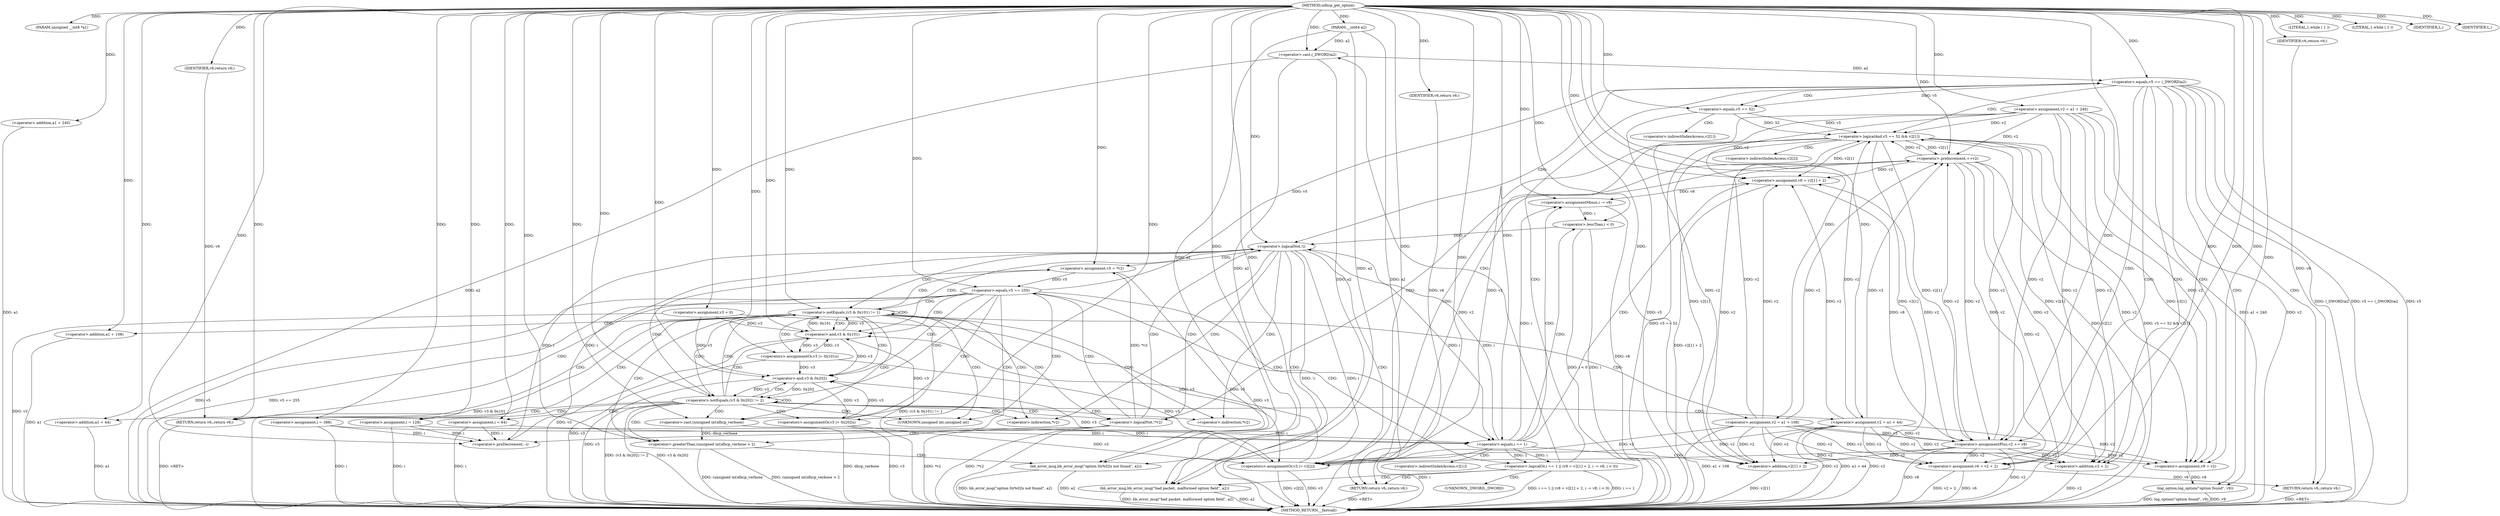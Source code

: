 digraph udhcp_get_option {  
"1000108" [label = "(METHOD,udhcp_get_option)" ]
"1000274" [label = "(METHOD_RETURN,__fastcall)" ]
"1000109" [label = "(PARAM,unsigned __int8 *a1)" ]
"1000110" [label = "(PARAM,__int64 a2)" ]
"1000119" [label = "(<operator>.assignment,v2 = a1 + 240)" ]
"1000121" [label = "(<operator>.addition,a1 + 240)" ]
"1000124" [label = "(<operator>.assignment,v3 = 0)" ]
"1000128" [label = "(<operator>.assignment,i = 388)" ]
"1000131" [label = "(<operator>.assignment,i = 64)" ]
"1000136" [label = "(LITERAL,1,while ( 1 ))" ]
"1000139" [label = "(LITERAL,1,while ( 1 ))" ]
"1000141" [label = "(<operator>.assignment,v5 = *v2)" ]
"1000146" [label = "(<operator>.logicalNot,!*v2)" ]
"1000150" [label = "(<operator>.preDecrement,--i)" ]
"1000152" [label = "(<operator>.preIncrement,++v2)" ]
"1000156" [label = "(<operator>.equals,v5 == 255)" ]
"1000161" [label = "(<operator>.logicalOr,i == 1 || (v8 = v2[1] + 2, i -= v8, i < 0))" ]
"1000162" [label = "(<operator>.equals,i == 1)" ]
"1000166" [label = "(<operator>.assignment,v8 = v2[1] + 2)" ]
"1000168" [label = "(<operator>.addition,v2[1] + 2)" ]
"1000174" [label = "(<operator>.assignmentMinus,i -= v8)" ]
"1000177" [label = "(<operator>.lessThan,i < 0)" ]
"1000182" [label = "(IDENTIFIER,L,)" ]
"1000183" [label = "(bb_error_msg,bb_error_msg(\"bad packet, malformed option field\", a2))" ]
"1000186" [label = "(RETURN,return v6;,return v6;)" ]
"1000187" [label = "(IDENTIFIER,v6,return v6;)" ]
"1000189" [label = "(<operator>.equals,v5 == (_DWORD)a2)" ]
"1000191" [label = "(<operator>.cast,(_DWORD)a2)" ]
"1000195" [label = "(<operator>.assignment,v9 = v2)" ]
"1000198" [label = "(<operator>.assignment,v6 = v2 + 2)" ]
"1000200" [label = "(<operator>.addition,v2 + 2)" ]
"1000203" [label = "(log_option,log_option(\"option found\", v9))" ]
"1000206" [label = "(RETURN,return v6;,return v6;)" ]
"1000207" [label = "(IDENTIFIER,v6,return v6;)" ]
"1000209" [label = "(<operator>.logicalAnd,v5 == 52 && v2[1])" ]
"1000210" [label = "(<operator>.equals,v5 == 52)" ]
"1000216" [label = "(<operators>.assignmentOr,v3 |= v2[2])" ]
"1000221" [label = "(<operator>.assignmentPlus,v2 += v8)" ]
"1000226" [label = "(<operator>.logicalNot,!i)" ]
"1000230" [label = "(<operator>.notEquals,(v3 & 0x101) != 1)" ]
"1000231" [label = "(<operator>.and,v3 & 0x101)" ]
"1000236" [label = "(<operators>.assignmentOr,v3 |= 0x101u)" ]
"1000239" [label = "(<operator>.assignment,v2 = a1 + 108)" ]
"1000241" [label = "(<operator>.addition,a1 + 108)" ]
"1000244" [label = "(<operator>.assignment,i = 128)" ]
"1000248" [label = "(<operator>.notEquals,(v3 & 0x202) != 2)" ]
"1000249" [label = "(<operator>.and,v3 & 0x202)" ]
"1000254" [label = "(<operators>.assignmentOr,v3 |= 0x202u)" ]
"1000257" [label = "(<operator>.assignment,v2 = a1 + 44)" ]
"1000259" [label = "(<operator>.addition,a1 + 44)" ]
"1000262" [label = "(IDENTIFIER,L,)" ]
"1000264" [label = "(<operator>.greaterThan,(unsigned int)dhcp_verbose > 2)" ]
"1000265" [label = "(<operator>.cast,(unsigned int)dhcp_verbose)" ]
"1000269" [label = "(bb_error_msg,bb_error_msg(\"option 0x%02x not found\", a2))" ]
"1000272" [label = "(RETURN,return v6;,return v6;)" ]
"1000273" [label = "(IDENTIFIER,v6,return v6;)" ]
"1000143" [label = "(<operator>.indirection,*v2)" ]
"1000147" [label = "(<operator>.indirection,*v2)" ]
"1000169" [label = "(<operator>.indirectIndexAccess,v2[1])" ]
"1000192" [label = "(UNKNOWN,_DWORD,_DWORD)" ]
"1000213" [label = "(<operator>.indirectIndexAccess,v2[1])" ]
"1000218" [label = "(<operator>.indirectIndexAccess,v2[2])" ]
"1000266" [label = "(UNKNOWN,unsigned int,unsigned int)" ]
  "1000206" -> "1000274"  [ label = "DDG: <RET>"] 
  "1000259" -> "1000274"  [ label = "DDG: a1"] 
  "1000248" -> "1000274"  [ label = "DDG: (v3 & 0x202) != 2"] 
  "1000264" -> "1000274"  [ label = "DDG: (unsigned int)dhcp_verbose > 2"] 
  "1000161" -> "1000274"  [ label = "DDG: i == 1 || (v8 = v2[1] + 2, i -= v8, i < 0)"] 
  "1000265" -> "1000274"  [ label = "DDG: dhcp_verbose"] 
  "1000216" -> "1000274"  [ label = "DDG: v2[2]"] 
  "1000203" -> "1000274"  [ label = "DDG: v9"] 
  "1000198" -> "1000274"  [ label = "DDG: v2 + 2"] 
  "1000189" -> "1000274"  [ label = "DDG: (_DWORD)a2"] 
  "1000198" -> "1000274"  [ label = "DDG: v6"] 
  "1000162" -> "1000274"  [ label = "DDG: i"] 
  "1000203" -> "1000274"  [ label = "DDG: log_option(\"option found\", v9)"] 
  "1000119" -> "1000274"  [ label = "DDG: v2"] 
  "1000221" -> "1000274"  [ label = "DDG: v8"] 
  "1000189" -> "1000274"  [ label = "DDG: v5 == (_DWORD)a2"] 
  "1000257" -> "1000274"  [ label = "DDG: a1 + 44"] 
  "1000269" -> "1000274"  [ label = "DDG: bb_error_msg(\"option 0x%02x not found\", a2)"] 
  "1000264" -> "1000274"  [ label = "DDG: (unsigned int)dhcp_verbose"] 
  "1000121" -> "1000274"  [ label = "DDG: a1"] 
  "1000257" -> "1000274"  [ label = "DDG: v2"] 
  "1000141" -> "1000274"  [ label = "DDG: v5"] 
  "1000209" -> "1000274"  [ label = "DDG: v2[1]"] 
  "1000156" -> "1000274"  [ label = "DDG: v5"] 
  "1000216" -> "1000274"  [ label = "DDG: v3"] 
  "1000177" -> "1000274"  [ label = "DDG: i"] 
  "1000230" -> "1000274"  [ label = "DDG: (v3 & 0x101) != 1"] 
  "1000210" -> "1000274"  [ label = "DDG: v5"] 
  "1000119" -> "1000274"  [ label = "DDG: a1 + 240"] 
  "1000226" -> "1000274"  [ label = "DDG: !i"] 
  "1000239" -> "1000274"  [ label = "DDG: a1 + 108"] 
  "1000110" -> "1000274"  [ label = "DDG: a2"] 
  "1000249" -> "1000274"  [ label = "DDG: v3"] 
  "1000183" -> "1000274"  [ label = "DDG: bb_error_msg(\"bad packet, malformed option field\", a2)"] 
  "1000226" -> "1000274"  [ label = "DDG: i"] 
  "1000152" -> "1000274"  [ label = "DDG: v2"] 
  "1000146" -> "1000274"  [ label = "DDG: *v2"] 
  "1000189" -> "1000274"  [ label = "DDG: v5"] 
  "1000236" -> "1000274"  [ label = "DDG: v3"] 
  "1000269" -> "1000274"  [ label = "DDG: a2"] 
  "1000231" -> "1000274"  [ label = "DDG: v3"] 
  "1000254" -> "1000274"  [ label = "DDG: v3"] 
  "1000183" -> "1000274"  [ label = "DDG: a2"] 
  "1000221" -> "1000274"  [ label = "DDG: v2"] 
  "1000191" -> "1000274"  [ label = "DDG: a2"] 
  "1000248" -> "1000274"  [ label = "DDG: v3 & 0x202"] 
  "1000230" -> "1000274"  [ label = "DDG: v3 & 0x101"] 
  "1000209" -> "1000274"  [ label = "DDG: v5 == 52 && v2[1]"] 
  "1000124" -> "1000274"  [ label = "DDG: v3"] 
  "1000156" -> "1000274"  [ label = "DDG: v5 == 255"] 
  "1000200" -> "1000274"  [ label = "DDG: v2"] 
  "1000177" -> "1000274"  [ label = "DDG: i < 0"] 
  "1000241" -> "1000274"  [ label = "DDG: a1"] 
  "1000174" -> "1000274"  [ label = "DDG: v8"] 
  "1000168" -> "1000274"  [ label = "DDG: v2[1]"] 
  "1000128" -> "1000274"  [ label = "DDG: i"] 
  "1000209" -> "1000274"  [ label = "DDG: v5 == 52"] 
  "1000146" -> "1000274"  [ label = "DDG: !*v2"] 
  "1000239" -> "1000274"  [ label = "DDG: v2"] 
  "1000244" -> "1000274"  [ label = "DDG: i"] 
  "1000166" -> "1000274"  [ label = "DDG: v2[1] + 2"] 
  "1000161" -> "1000274"  [ label = "DDG: i == 1"] 
  "1000131" -> "1000274"  [ label = "DDG: i"] 
  "1000272" -> "1000274"  [ label = "DDG: <RET>"] 
  "1000186" -> "1000274"  [ label = "DDG: <RET>"] 
  "1000108" -> "1000109"  [ label = "DDG: "] 
  "1000108" -> "1000110"  [ label = "DDG: "] 
  "1000108" -> "1000119"  [ label = "DDG: "] 
  "1000108" -> "1000121"  [ label = "DDG: "] 
  "1000108" -> "1000124"  [ label = "DDG: "] 
  "1000108" -> "1000128"  [ label = "DDG: "] 
  "1000108" -> "1000131"  [ label = "DDG: "] 
  "1000108" -> "1000136"  [ label = "DDG: "] 
  "1000108" -> "1000139"  [ label = "DDG: "] 
  "1000146" -> "1000141"  [ label = "DDG: *v2"] 
  "1000108" -> "1000141"  [ label = "DDG: "] 
  "1000226" -> "1000150"  [ label = "DDG: i"] 
  "1000128" -> "1000150"  [ label = "DDG: i"] 
  "1000244" -> "1000150"  [ label = "DDG: i"] 
  "1000131" -> "1000150"  [ label = "DDG: i"] 
  "1000108" -> "1000150"  [ label = "DDG: "] 
  "1000119" -> "1000152"  [ label = "DDG: v2"] 
  "1000221" -> "1000152"  [ label = "DDG: v2"] 
  "1000239" -> "1000152"  [ label = "DDG: v2"] 
  "1000257" -> "1000152"  [ label = "DDG: v2"] 
  "1000209" -> "1000152"  [ label = "DDG: v2[1]"] 
  "1000108" -> "1000152"  [ label = "DDG: "] 
  "1000141" -> "1000156"  [ label = "DDG: v5"] 
  "1000108" -> "1000156"  [ label = "DDG: "] 
  "1000162" -> "1000161"  [ label = "DDG: i"] 
  "1000162" -> "1000161"  [ label = "DDG: 1"] 
  "1000226" -> "1000162"  [ label = "DDG: i"] 
  "1000128" -> "1000162"  [ label = "DDG: i"] 
  "1000244" -> "1000162"  [ label = "DDG: i"] 
  "1000131" -> "1000162"  [ label = "DDG: i"] 
  "1000108" -> "1000162"  [ label = "DDG: "] 
  "1000119" -> "1000166"  [ label = "DDG: v2"] 
  "1000152" -> "1000166"  [ label = "DDG: v2"] 
  "1000221" -> "1000166"  [ label = "DDG: v2"] 
  "1000239" -> "1000166"  [ label = "DDG: v2"] 
  "1000257" -> "1000166"  [ label = "DDG: v2"] 
  "1000209" -> "1000166"  [ label = "DDG: v2[1]"] 
  "1000108" -> "1000166"  [ label = "DDG: "] 
  "1000119" -> "1000168"  [ label = "DDG: v2"] 
  "1000152" -> "1000168"  [ label = "DDG: v2"] 
  "1000221" -> "1000168"  [ label = "DDG: v2"] 
  "1000239" -> "1000168"  [ label = "DDG: v2"] 
  "1000257" -> "1000168"  [ label = "DDG: v2"] 
  "1000209" -> "1000168"  [ label = "DDG: v2[1]"] 
  "1000108" -> "1000168"  [ label = "DDG: "] 
  "1000166" -> "1000174"  [ label = "DDG: v8"] 
  "1000108" -> "1000174"  [ label = "DDG: "] 
  "1000162" -> "1000174"  [ label = "DDG: i"] 
  "1000174" -> "1000177"  [ label = "DDG: i"] 
  "1000108" -> "1000177"  [ label = "DDG: "] 
  "1000108" -> "1000182"  [ label = "DDG: "] 
  "1000108" -> "1000183"  [ label = "DDG: "] 
  "1000191" -> "1000183"  [ label = "DDG: a2"] 
  "1000110" -> "1000183"  [ label = "DDG: a2"] 
  "1000187" -> "1000186"  [ label = "DDG: v6"] 
  "1000108" -> "1000186"  [ label = "DDG: "] 
  "1000108" -> "1000187"  [ label = "DDG: "] 
  "1000156" -> "1000189"  [ label = "DDG: v5"] 
  "1000108" -> "1000189"  [ label = "DDG: "] 
  "1000191" -> "1000189"  [ label = "DDG: a2"] 
  "1000110" -> "1000191"  [ label = "DDG: a2"] 
  "1000108" -> "1000191"  [ label = "DDG: "] 
  "1000119" -> "1000195"  [ label = "DDG: v2"] 
  "1000152" -> "1000195"  [ label = "DDG: v2"] 
  "1000221" -> "1000195"  [ label = "DDG: v2"] 
  "1000239" -> "1000195"  [ label = "DDG: v2"] 
  "1000257" -> "1000195"  [ label = "DDG: v2"] 
  "1000209" -> "1000195"  [ label = "DDG: v2[1]"] 
  "1000108" -> "1000195"  [ label = "DDG: "] 
  "1000209" -> "1000198"  [ label = "DDG: v2[1]"] 
  "1000108" -> "1000198"  [ label = "DDG: "] 
  "1000119" -> "1000198"  [ label = "DDG: v2"] 
  "1000257" -> "1000198"  [ label = "DDG: v2"] 
  "1000152" -> "1000198"  [ label = "DDG: v2"] 
  "1000221" -> "1000198"  [ label = "DDG: v2"] 
  "1000239" -> "1000198"  [ label = "DDG: v2"] 
  "1000209" -> "1000200"  [ label = "DDG: v2[1]"] 
  "1000108" -> "1000200"  [ label = "DDG: "] 
  "1000119" -> "1000200"  [ label = "DDG: v2"] 
  "1000257" -> "1000200"  [ label = "DDG: v2"] 
  "1000152" -> "1000200"  [ label = "DDG: v2"] 
  "1000221" -> "1000200"  [ label = "DDG: v2"] 
  "1000239" -> "1000200"  [ label = "DDG: v2"] 
  "1000108" -> "1000203"  [ label = "DDG: "] 
  "1000195" -> "1000203"  [ label = "DDG: v9"] 
  "1000207" -> "1000206"  [ label = "DDG: v6"] 
  "1000198" -> "1000206"  [ label = "DDG: v6"] 
  "1000108" -> "1000207"  [ label = "DDG: "] 
  "1000210" -> "1000209"  [ label = "DDG: v5"] 
  "1000210" -> "1000209"  [ label = "DDG: 52"] 
  "1000189" -> "1000210"  [ label = "DDG: v5"] 
  "1000108" -> "1000210"  [ label = "DDG: "] 
  "1000119" -> "1000209"  [ label = "DDG: v2"] 
  "1000152" -> "1000209"  [ label = "DDG: v2"] 
  "1000221" -> "1000209"  [ label = "DDG: v2"] 
  "1000239" -> "1000209"  [ label = "DDG: v2"] 
  "1000257" -> "1000209"  [ label = "DDG: v2"] 
  "1000119" -> "1000216"  [ label = "DDG: v2"] 
  "1000257" -> "1000216"  [ label = "DDG: v2"] 
  "1000152" -> "1000216"  [ label = "DDG: v2"] 
  "1000221" -> "1000216"  [ label = "DDG: v2"] 
  "1000239" -> "1000216"  [ label = "DDG: v2"] 
  "1000236" -> "1000216"  [ label = "DDG: v3"] 
  "1000254" -> "1000216"  [ label = "DDG: v3"] 
  "1000124" -> "1000216"  [ label = "DDG: v3"] 
  "1000108" -> "1000216"  [ label = "DDG: "] 
  "1000108" -> "1000221"  [ label = "DDG: "] 
  "1000166" -> "1000221"  [ label = "DDG: v8"] 
  "1000119" -> "1000221"  [ label = "DDG: v2"] 
  "1000152" -> "1000221"  [ label = "DDG: v2"] 
  "1000239" -> "1000221"  [ label = "DDG: v2"] 
  "1000257" -> "1000221"  [ label = "DDG: v2"] 
  "1000209" -> "1000221"  [ label = "DDG: v2[1]"] 
  "1000162" -> "1000226"  [ label = "DDG: i"] 
  "1000177" -> "1000226"  [ label = "DDG: i"] 
  "1000150" -> "1000226"  [ label = "DDG: i"] 
  "1000108" -> "1000226"  [ label = "DDG: "] 
  "1000231" -> "1000230"  [ label = "DDG: v3"] 
  "1000231" -> "1000230"  [ label = "DDG: 0x101"] 
  "1000216" -> "1000231"  [ label = "DDG: v3"] 
  "1000236" -> "1000231"  [ label = "DDG: v3"] 
  "1000254" -> "1000231"  [ label = "DDG: v3"] 
  "1000124" -> "1000231"  [ label = "DDG: v3"] 
  "1000108" -> "1000231"  [ label = "DDG: "] 
  "1000108" -> "1000230"  [ label = "DDG: "] 
  "1000108" -> "1000236"  [ label = "DDG: "] 
  "1000231" -> "1000236"  [ label = "DDG: v3"] 
  "1000108" -> "1000239"  [ label = "DDG: "] 
  "1000108" -> "1000241"  [ label = "DDG: "] 
  "1000108" -> "1000244"  [ label = "DDG: "] 
  "1000249" -> "1000248"  [ label = "DDG: v3"] 
  "1000249" -> "1000248"  [ label = "DDG: 0x202"] 
  "1000216" -> "1000249"  [ label = "DDG: v3"] 
  "1000236" -> "1000249"  [ label = "DDG: v3"] 
  "1000124" -> "1000249"  [ label = "DDG: v3"] 
  "1000231" -> "1000249"  [ label = "DDG: v3"] 
  "1000254" -> "1000249"  [ label = "DDG: v3"] 
  "1000108" -> "1000249"  [ label = "DDG: "] 
  "1000108" -> "1000248"  [ label = "DDG: "] 
  "1000108" -> "1000254"  [ label = "DDG: "] 
  "1000249" -> "1000254"  [ label = "DDG: v3"] 
  "1000108" -> "1000257"  [ label = "DDG: "] 
  "1000108" -> "1000259"  [ label = "DDG: "] 
  "1000108" -> "1000262"  [ label = "DDG: "] 
  "1000265" -> "1000264"  [ label = "DDG: dhcp_verbose"] 
  "1000108" -> "1000265"  [ label = "DDG: "] 
  "1000108" -> "1000264"  [ label = "DDG: "] 
  "1000108" -> "1000269"  [ label = "DDG: "] 
  "1000191" -> "1000269"  [ label = "DDG: a2"] 
  "1000110" -> "1000269"  [ label = "DDG: a2"] 
  "1000273" -> "1000272"  [ label = "DDG: v6"] 
  "1000108" -> "1000272"  [ label = "DDG: "] 
  "1000108" -> "1000273"  [ label = "DDG: "] 
  "1000146" -> "1000226"  [ label = "CDG: "] 
  "1000146" -> "1000156"  [ label = "CDG: "] 
  "1000146" -> "1000152"  [ label = "CDG: "] 
  "1000146" -> "1000150"  [ label = "CDG: "] 
  "1000156" -> "1000162"  [ label = "CDG: "] 
  "1000156" -> "1000161"  [ label = "CDG: "] 
  "1000156" -> "1000231"  [ label = "CDG: "] 
  "1000156" -> "1000230"  [ label = "CDG: "] 
  "1000156" -> "1000249"  [ label = "CDG: "] 
  "1000156" -> "1000248"  [ label = "CDG: "] 
  "1000156" -> "1000272"  [ label = "CDG: "] 
  "1000156" -> "1000266"  [ label = "CDG: "] 
  "1000156" -> "1000265"  [ label = "CDG: "] 
  "1000156" -> "1000264"  [ label = "CDG: "] 
  "1000161" -> "1000192"  [ label = "CDG: "] 
  "1000161" -> "1000191"  [ label = "CDG: "] 
  "1000161" -> "1000189"  [ label = "CDG: "] 
  "1000161" -> "1000186"  [ label = "CDG: "] 
  "1000161" -> "1000183"  [ label = "CDG: "] 
  "1000162" -> "1000174"  [ label = "CDG: "] 
  "1000162" -> "1000169"  [ label = "CDG: "] 
  "1000162" -> "1000168"  [ label = "CDG: "] 
  "1000162" -> "1000166"  [ label = "CDG: "] 
  "1000162" -> "1000177"  [ label = "CDG: "] 
  "1000189" -> "1000206"  [ label = "CDG: "] 
  "1000189" -> "1000203"  [ label = "CDG: "] 
  "1000189" -> "1000200"  [ label = "CDG: "] 
  "1000189" -> "1000198"  [ label = "CDG: "] 
  "1000189" -> "1000195"  [ label = "CDG: "] 
  "1000189" -> "1000221"  [ label = "CDG: "] 
  "1000189" -> "1000210"  [ label = "CDG: "] 
  "1000189" -> "1000209"  [ label = "CDG: "] 
  "1000189" -> "1000226"  [ label = "CDG: "] 
  "1000209" -> "1000218"  [ label = "CDG: "] 
  "1000209" -> "1000216"  [ label = "CDG: "] 
  "1000210" -> "1000213"  [ label = "CDG: "] 
  "1000226" -> "1000186"  [ label = "CDG: "] 
  "1000226" -> "1000183"  [ label = "CDG: "] 
  "1000226" -> "1000231"  [ label = "CDG: "] 
  "1000226" -> "1000230"  [ label = "CDG: "] 
  "1000226" -> "1000143"  [ label = "CDG: "] 
  "1000226" -> "1000141"  [ label = "CDG: "] 
  "1000226" -> "1000147"  [ label = "CDG: "] 
  "1000226" -> "1000146"  [ label = "CDG: "] 
  "1000230" -> "1000239"  [ label = "CDG: "] 
  "1000230" -> "1000236"  [ label = "CDG: "] 
  "1000230" -> "1000244"  [ label = "CDG: "] 
  "1000230" -> "1000241"  [ label = "CDG: "] 
  "1000230" -> "1000249"  [ label = "CDG: "] 
  "1000230" -> "1000248"  [ label = "CDG: "] 
  "1000230" -> "1000272"  [ label = "CDG: "] 
  "1000230" -> "1000266"  [ label = "CDG: "] 
  "1000230" -> "1000265"  [ label = "CDG: "] 
  "1000230" -> "1000264"  [ label = "CDG: "] 
  "1000230" -> "1000231"  [ label = "CDG: "] 
  "1000230" -> "1000230"  [ label = "CDG: "] 
  "1000230" -> "1000143"  [ label = "CDG: "] 
  "1000230" -> "1000141"  [ label = "CDG: "] 
  "1000230" -> "1000147"  [ label = "CDG: "] 
  "1000230" -> "1000146"  [ label = "CDG: "] 
  "1000248" -> "1000254"  [ label = "CDG: "] 
  "1000248" -> "1000272"  [ label = "CDG: "] 
  "1000248" -> "1000266"  [ label = "CDG: "] 
  "1000248" -> "1000265"  [ label = "CDG: "] 
  "1000248" -> "1000264"  [ label = "CDG: "] 
  "1000248" -> "1000259"  [ label = "CDG: "] 
  "1000248" -> "1000257"  [ label = "CDG: "] 
  "1000248" -> "1000131"  [ label = "CDG: "] 
  "1000248" -> "1000249"  [ label = "CDG: "] 
  "1000248" -> "1000248"  [ label = "CDG: "] 
  "1000248" -> "1000231"  [ label = "CDG: "] 
  "1000248" -> "1000230"  [ label = "CDG: "] 
  "1000248" -> "1000143"  [ label = "CDG: "] 
  "1000248" -> "1000141"  [ label = "CDG: "] 
  "1000248" -> "1000147"  [ label = "CDG: "] 
  "1000248" -> "1000146"  [ label = "CDG: "] 
  "1000264" -> "1000269"  [ label = "CDG: "] 
}
